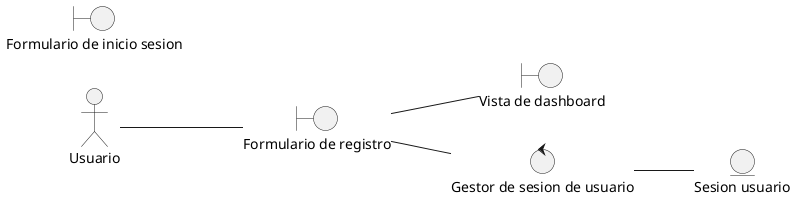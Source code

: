 @startuml DisciplinaDeAnalisisDiagramaDeClaseRegistrarse

left to right direction

actor "Usuario" as actorUsuario

entity "Sesion usuario" as entidadSesionUsuario

boundary "Formulario de registro" as vistaRegistrarse
boundary "Formulario de inicio sesion" as vistaInicioSesion
boundary "Vista de dashboard" as vistaDashboard

control "Gestor de sesion de usuario" as ctrlGestorSesion

actorUsuario -- vistaRegistrarse
vistaRegistrarse -- ctrlGestorSesion
ctrlGestorSesion -- entidadSesionUsuario

vistaRegistrarse -- vistaDashboard

@enduml
